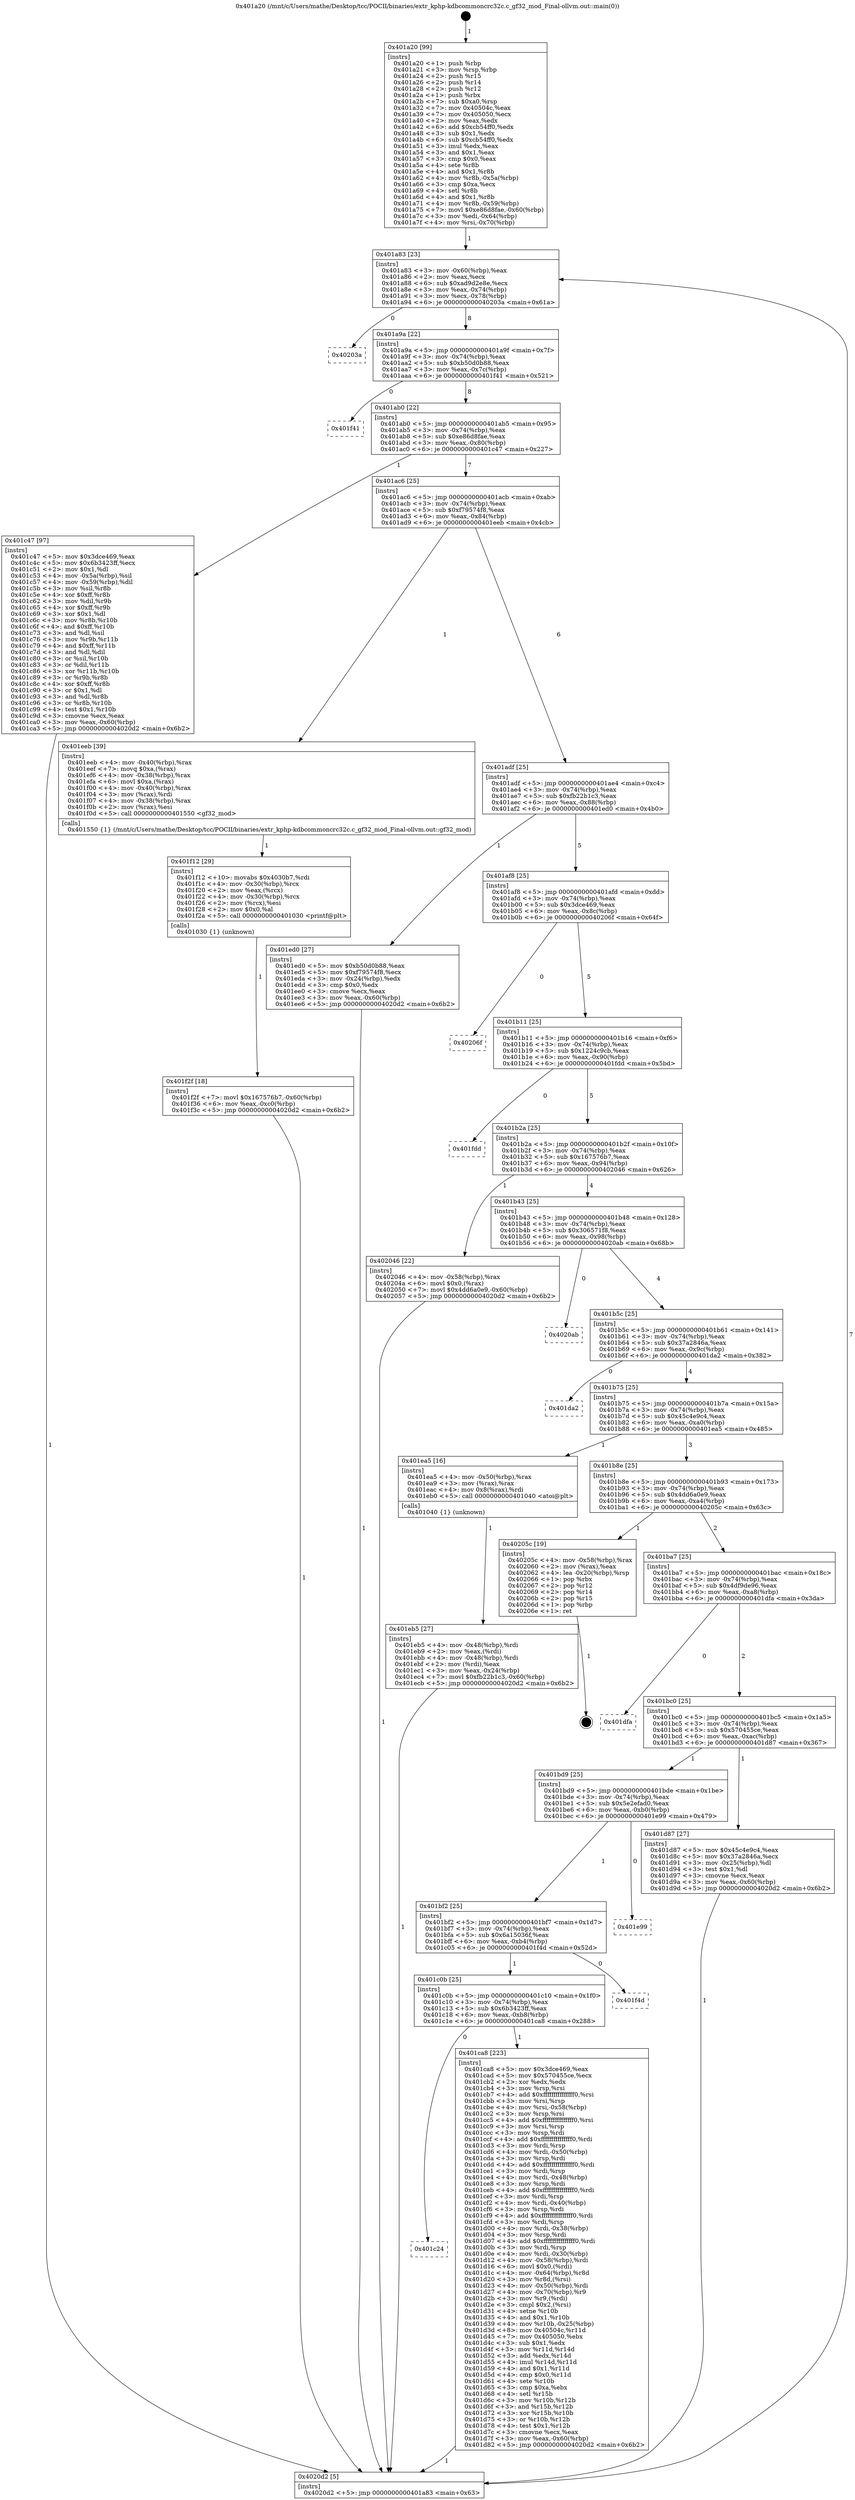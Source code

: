 digraph "0x401a20" {
  label = "0x401a20 (/mnt/c/Users/mathe/Desktop/tcc/POCII/binaries/extr_kphp-kdbcommoncrc32c.c_gf32_mod_Final-ollvm.out::main(0))"
  labelloc = "t"
  node[shape=record]

  Entry [label="",width=0.3,height=0.3,shape=circle,fillcolor=black,style=filled]
  "0x401a83" [label="{
     0x401a83 [23]\l
     | [instrs]\l
     &nbsp;&nbsp;0x401a83 \<+3\>: mov -0x60(%rbp),%eax\l
     &nbsp;&nbsp;0x401a86 \<+2\>: mov %eax,%ecx\l
     &nbsp;&nbsp;0x401a88 \<+6\>: sub $0xad9d2e8e,%ecx\l
     &nbsp;&nbsp;0x401a8e \<+3\>: mov %eax,-0x74(%rbp)\l
     &nbsp;&nbsp;0x401a91 \<+3\>: mov %ecx,-0x78(%rbp)\l
     &nbsp;&nbsp;0x401a94 \<+6\>: je 000000000040203a \<main+0x61a\>\l
  }"]
  "0x40203a" [label="{
     0x40203a\l
  }", style=dashed]
  "0x401a9a" [label="{
     0x401a9a [22]\l
     | [instrs]\l
     &nbsp;&nbsp;0x401a9a \<+5\>: jmp 0000000000401a9f \<main+0x7f\>\l
     &nbsp;&nbsp;0x401a9f \<+3\>: mov -0x74(%rbp),%eax\l
     &nbsp;&nbsp;0x401aa2 \<+5\>: sub $0xb50d0b88,%eax\l
     &nbsp;&nbsp;0x401aa7 \<+3\>: mov %eax,-0x7c(%rbp)\l
     &nbsp;&nbsp;0x401aaa \<+6\>: je 0000000000401f41 \<main+0x521\>\l
  }"]
  Exit [label="",width=0.3,height=0.3,shape=circle,fillcolor=black,style=filled,peripheries=2]
  "0x401f41" [label="{
     0x401f41\l
  }", style=dashed]
  "0x401ab0" [label="{
     0x401ab0 [22]\l
     | [instrs]\l
     &nbsp;&nbsp;0x401ab0 \<+5\>: jmp 0000000000401ab5 \<main+0x95\>\l
     &nbsp;&nbsp;0x401ab5 \<+3\>: mov -0x74(%rbp),%eax\l
     &nbsp;&nbsp;0x401ab8 \<+5\>: sub $0xe86d8fae,%eax\l
     &nbsp;&nbsp;0x401abd \<+3\>: mov %eax,-0x80(%rbp)\l
     &nbsp;&nbsp;0x401ac0 \<+6\>: je 0000000000401c47 \<main+0x227\>\l
  }"]
  "0x401f2f" [label="{
     0x401f2f [18]\l
     | [instrs]\l
     &nbsp;&nbsp;0x401f2f \<+7\>: movl $0x167576b7,-0x60(%rbp)\l
     &nbsp;&nbsp;0x401f36 \<+6\>: mov %eax,-0xc0(%rbp)\l
     &nbsp;&nbsp;0x401f3c \<+5\>: jmp 00000000004020d2 \<main+0x6b2\>\l
  }"]
  "0x401c47" [label="{
     0x401c47 [97]\l
     | [instrs]\l
     &nbsp;&nbsp;0x401c47 \<+5\>: mov $0x3dce469,%eax\l
     &nbsp;&nbsp;0x401c4c \<+5\>: mov $0x6b3423ff,%ecx\l
     &nbsp;&nbsp;0x401c51 \<+2\>: mov $0x1,%dl\l
     &nbsp;&nbsp;0x401c53 \<+4\>: mov -0x5a(%rbp),%sil\l
     &nbsp;&nbsp;0x401c57 \<+4\>: mov -0x59(%rbp),%dil\l
     &nbsp;&nbsp;0x401c5b \<+3\>: mov %sil,%r8b\l
     &nbsp;&nbsp;0x401c5e \<+4\>: xor $0xff,%r8b\l
     &nbsp;&nbsp;0x401c62 \<+3\>: mov %dil,%r9b\l
     &nbsp;&nbsp;0x401c65 \<+4\>: xor $0xff,%r9b\l
     &nbsp;&nbsp;0x401c69 \<+3\>: xor $0x1,%dl\l
     &nbsp;&nbsp;0x401c6c \<+3\>: mov %r8b,%r10b\l
     &nbsp;&nbsp;0x401c6f \<+4\>: and $0xff,%r10b\l
     &nbsp;&nbsp;0x401c73 \<+3\>: and %dl,%sil\l
     &nbsp;&nbsp;0x401c76 \<+3\>: mov %r9b,%r11b\l
     &nbsp;&nbsp;0x401c79 \<+4\>: and $0xff,%r11b\l
     &nbsp;&nbsp;0x401c7d \<+3\>: and %dl,%dil\l
     &nbsp;&nbsp;0x401c80 \<+3\>: or %sil,%r10b\l
     &nbsp;&nbsp;0x401c83 \<+3\>: or %dil,%r11b\l
     &nbsp;&nbsp;0x401c86 \<+3\>: xor %r11b,%r10b\l
     &nbsp;&nbsp;0x401c89 \<+3\>: or %r9b,%r8b\l
     &nbsp;&nbsp;0x401c8c \<+4\>: xor $0xff,%r8b\l
     &nbsp;&nbsp;0x401c90 \<+3\>: or $0x1,%dl\l
     &nbsp;&nbsp;0x401c93 \<+3\>: and %dl,%r8b\l
     &nbsp;&nbsp;0x401c96 \<+3\>: or %r8b,%r10b\l
     &nbsp;&nbsp;0x401c99 \<+4\>: test $0x1,%r10b\l
     &nbsp;&nbsp;0x401c9d \<+3\>: cmovne %ecx,%eax\l
     &nbsp;&nbsp;0x401ca0 \<+3\>: mov %eax,-0x60(%rbp)\l
     &nbsp;&nbsp;0x401ca3 \<+5\>: jmp 00000000004020d2 \<main+0x6b2\>\l
  }"]
  "0x401ac6" [label="{
     0x401ac6 [25]\l
     | [instrs]\l
     &nbsp;&nbsp;0x401ac6 \<+5\>: jmp 0000000000401acb \<main+0xab\>\l
     &nbsp;&nbsp;0x401acb \<+3\>: mov -0x74(%rbp),%eax\l
     &nbsp;&nbsp;0x401ace \<+5\>: sub $0xf79574f8,%eax\l
     &nbsp;&nbsp;0x401ad3 \<+6\>: mov %eax,-0x84(%rbp)\l
     &nbsp;&nbsp;0x401ad9 \<+6\>: je 0000000000401eeb \<main+0x4cb\>\l
  }"]
  "0x4020d2" [label="{
     0x4020d2 [5]\l
     | [instrs]\l
     &nbsp;&nbsp;0x4020d2 \<+5\>: jmp 0000000000401a83 \<main+0x63\>\l
  }"]
  "0x401a20" [label="{
     0x401a20 [99]\l
     | [instrs]\l
     &nbsp;&nbsp;0x401a20 \<+1\>: push %rbp\l
     &nbsp;&nbsp;0x401a21 \<+3\>: mov %rsp,%rbp\l
     &nbsp;&nbsp;0x401a24 \<+2\>: push %r15\l
     &nbsp;&nbsp;0x401a26 \<+2\>: push %r14\l
     &nbsp;&nbsp;0x401a28 \<+2\>: push %r12\l
     &nbsp;&nbsp;0x401a2a \<+1\>: push %rbx\l
     &nbsp;&nbsp;0x401a2b \<+7\>: sub $0xa0,%rsp\l
     &nbsp;&nbsp;0x401a32 \<+7\>: mov 0x40504c,%eax\l
     &nbsp;&nbsp;0x401a39 \<+7\>: mov 0x405050,%ecx\l
     &nbsp;&nbsp;0x401a40 \<+2\>: mov %eax,%edx\l
     &nbsp;&nbsp;0x401a42 \<+6\>: add $0xcb54ff0,%edx\l
     &nbsp;&nbsp;0x401a48 \<+3\>: sub $0x1,%edx\l
     &nbsp;&nbsp;0x401a4b \<+6\>: sub $0xcb54ff0,%edx\l
     &nbsp;&nbsp;0x401a51 \<+3\>: imul %edx,%eax\l
     &nbsp;&nbsp;0x401a54 \<+3\>: and $0x1,%eax\l
     &nbsp;&nbsp;0x401a57 \<+3\>: cmp $0x0,%eax\l
     &nbsp;&nbsp;0x401a5a \<+4\>: sete %r8b\l
     &nbsp;&nbsp;0x401a5e \<+4\>: and $0x1,%r8b\l
     &nbsp;&nbsp;0x401a62 \<+4\>: mov %r8b,-0x5a(%rbp)\l
     &nbsp;&nbsp;0x401a66 \<+3\>: cmp $0xa,%ecx\l
     &nbsp;&nbsp;0x401a69 \<+4\>: setl %r8b\l
     &nbsp;&nbsp;0x401a6d \<+4\>: and $0x1,%r8b\l
     &nbsp;&nbsp;0x401a71 \<+4\>: mov %r8b,-0x59(%rbp)\l
     &nbsp;&nbsp;0x401a75 \<+7\>: movl $0xe86d8fae,-0x60(%rbp)\l
     &nbsp;&nbsp;0x401a7c \<+3\>: mov %edi,-0x64(%rbp)\l
     &nbsp;&nbsp;0x401a7f \<+4\>: mov %rsi,-0x70(%rbp)\l
  }"]
  "0x401f12" [label="{
     0x401f12 [29]\l
     | [instrs]\l
     &nbsp;&nbsp;0x401f12 \<+10\>: movabs $0x4030b7,%rdi\l
     &nbsp;&nbsp;0x401f1c \<+4\>: mov -0x30(%rbp),%rcx\l
     &nbsp;&nbsp;0x401f20 \<+2\>: mov %eax,(%rcx)\l
     &nbsp;&nbsp;0x401f22 \<+4\>: mov -0x30(%rbp),%rcx\l
     &nbsp;&nbsp;0x401f26 \<+2\>: mov (%rcx),%esi\l
     &nbsp;&nbsp;0x401f28 \<+2\>: mov $0x0,%al\l
     &nbsp;&nbsp;0x401f2a \<+5\>: call 0000000000401030 \<printf@plt\>\l
     | [calls]\l
     &nbsp;&nbsp;0x401030 \{1\} (unknown)\l
  }"]
  "0x401eeb" [label="{
     0x401eeb [39]\l
     | [instrs]\l
     &nbsp;&nbsp;0x401eeb \<+4\>: mov -0x40(%rbp),%rax\l
     &nbsp;&nbsp;0x401eef \<+7\>: movq $0xa,(%rax)\l
     &nbsp;&nbsp;0x401ef6 \<+4\>: mov -0x38(%rbp),%rax\l
     &nbsp;&nbsp;0x401efa \<+6\>: movl $0xa,(%rax)\l
     &nbsp;&nbsp;0x401f00 \<+4\>: mov -0x40(%rbp),%rax\l
     &nbsp;&nbsp;0x401f04 \<+3\>: mov (%rax),%rdi\l
     &nbsp;&nbsp;0x401f07 \<+4\>: mov -0x38(%rbp),%rax\l
     &nbsp;&nbsp;0x401f0b \<+2\>: mov (%rax),%esi\l
     &nbsp;&nbsp;0x401f0d \<+5\>: call 0000000000401550 \<gf32_mod\>\l
     | [calls]\l
     &nbsp;&nbsp;0x401550 \{1\} (/mnt/c/Users/mathe/Desktop/tcc/POCII/binaries/extr_kphp-kdbcommoncrc32c.c_gf32_mod_Final-ollvm.out::gf32_mod)\l
  }"]
  "0x401adf" [label="{
     0x401adf [25]\l
     | [instrs]\l
     &nbsp;&nbsp;0x401adf \<+5\>: jmp 0000000000401ae4 \<main+0xc4\>\l
     &nbsp;&nbsp;0x401ae4 \<+3\>: mov -0x74(%rbp),%eax\l
     &nbsp;&nbsp;0x401ae7 \<+5\>: sub $0xfb22b1c3,%eax\l
     &nbsp;&nbsp;0x401aec \<+6\>: mov %eax,-0x88(%rbp)\l
     &nbsp;&nbsp;0x401af2 \<+6\>: je 0000000000401ed0 \<main+0x4b0\>\l
  }"]
  "0x401eb5" [label="{
     0x401eb5 [27]\l
     | [instrs]\l
     &nbsp;&nbsp;0x401eb5 \<+4\>: mov -0x48(%rbp),%rdi\l
     &nbsp;&nbsp;0x401eb9 \<+2\>: mov %eax,(%rdi)\l
     &nbsp;&nbsp;0x401ebb \<+4\>: mov -0x48(%rbp),%rdi\l
     &nbsp;&nbsp;0x401ebf \<+2\>: mov (%rdi),%eax\l
     &nbsp;&nbsp;0x401ec1 \<+3\>: mov %eax,-0x24(%rbp)\l
     &nbsp;&nbsp;0x401ec4 \<+7\>: movl $0xfb22b1c3,-0x60(%rbp)\l
     &nbsp;&nbsp;0x401ecb \<+5\>: jmp 00000000004020d2 \<main+0x6b2\>\l
  }"]
  "0x401ed0" [label="{
     0x401ed0 [27]\l
     | [instrs]\l
     &nbsp;&nbsp;0x401ed0 \<+5\>: mov $0xb50d0b88,%eax\l
     &nbsp;&nbsp;0x401ed5 \<+5\>: mov $0xf79574f8,%ecx\l
     &nbsp;&nbsp;0x401eda \<+3\>: mov -0x24(%rbp),%edx\l
     &nbsp;&nbsp;0x401edd \<+3\>: cmp $0x0,%edx\l
     &nbsp;&nbsp;0x401ee0 \<+3\>: cmove %ecx,%eax\l
     &nbsp;&nbsp;0x401ee3 \<+3\>: mov %eax,-0x60(%rbp)\l
     &nbsp;&nbsp;0x401ee6 \<+5\>: jmp 00000000004020d2 \<main+0x6b2\>\l
  }"]
  "0x401af8" [label="{
     0x401af8 [25]\l
     | [instrs]\l
     &nbsp;&nbsp;0x401af8 \<+5\>: jmp 0000000000401afd \<main+0xdd\>\l
     &nbsp;&nbsp;0x401afd \<+3\>: mov -0x74(%rbp),%eax\l
     &nbsp;&nbsp;0x401b00 \<+5\>: sub $0x3dce469,%eax\l
     &nbsp;&nbsp;0x401b05 \<+6\>: mov %eax,-0x8c(%rbp)\l
     &nbsp;&nbsp;0x401b0b \<+6\>: je 000000000040206f \<main+0x64f\>\l
  }"]
  "0x401c24" [label="{
     0x401c24\l
  }", style=dashed]
  "0x40206f" [label="{
     0x40206f\l
  }", style=dashed]
  "0x401b11" [label="{
     0x401b11 [25]\l
     | [instrs]\l
     &nbsp;&nbsp;0x401b11 \<+5\>: jmp 0000000000401b16 \<main+0xf6\>\l
     &nbsp;&nbsp;0x401b16 \<+3\>: mov -0x74(%rbp),%eax\l
     &nbsp;&nbsp;0x401b19 \<+5\>: sub $0x1224c9cb,%eax\l
     &nbsp;&nbsp;0x401b1e \<+6\>: mov %eax,-0x90(%rbp)\l
     &nbsp;&nbsp;0x401b24 \<+6\>: je 0000000000401fdd \<main+0x5bd\>\l
  }"]
  "0x401ca8" [label="{
     0x401ca8 [223]\l
     | [instrs]\l
     &nbsp;&nbsp;0x401ca8 \<+5\>: mov $0x3dce469,%eax\l
     &nbsp;&nbsp;0x401cad \<+5\>: mov $0x570455ce,%ecx\l
     &nbsp;&nbsp;0x401cb2 \<+2\>: xor %edx,%edx\l
     &nbsp;&nbsp;0x401cb4 \<+3\>: mov %rsp,%rsi\l
     &nbsp;&nbsp;0x401cb7 \<+4\>: add $0xfffffffffffffff0,%rsi\l
     &nbsp;&nbsp;0x401cbb \<+3\>: mov %rsi,%rsp\l
     &nbsp;&nbsp;0x401cbe \<+4\>: mov %rsi,-0x58(%rbp)\l
     &nbsp;&nbsp;0x401cc2 \<+3\>: mov %rsp,%rsi\l
     &nbsp;&nbsp;0x401cc5 \<+4\>: add $0xfffffffffffffff0,%rsi\l
     &nbsp;&nbsp;0x401cc9 \<+3\>: mov %rsi,%rsp\l
     &nbsp;&nbsp;0x401ccc \<+3\>: mov %rsp,%rdi\l
     &nbsp;&nbsp;0x401ccf \<+4\>: add $0xfffffffffffffff0,%rdi\l
     &nbsp;&nbsp;0x401cd3 \<+3\>: mov %rdi,%rsp\l
     &nbsp;&nbsp;0x401cd6 \<+4\>: mov %rdi,-0x50(%rbp)\l
     &nbsp;&nbsp;0x401cda \<+3\>: mov %rsp,%rdi\l
     &nbsp;&nbsp;0x401cdd \<+4\>: add $0xfffffffffffffff0,%rdi\l
     &nbsp;&nbsp;0x401ce1 \<+3\>: mov %rdi,%rsp\l
     &nbsp;&nbsp;0x401ce4 \<+4\>: mov %rdi,-0x48(%rbp)\l
     &nbsp;&nbsp;0x401ce8 \<+3\>: mov %rsp,%rdi\l
     &nbsp;&nbsp;0x401ceb \<+4\>: add $0xfffffffffffffff0,%rdi\l
     &nbsp;&nbsp;0x401cef \<+3\>: mov %rdi,%rsp\l
     &nbsp;&nbsp;0x401cf2 \<+4\>: mov %rdi,-0x40(%rbp)\l
     &nbsp;&nbsp;0x401cf6 \<+3\>: mov %rsp,%rdi\l
     &nbsp;&nbsp;0x401cf9 \<+4\>: add $0xfffffffffffffff0,%rdi\l
     &nbsp;&nbsp;0x401cfd \<+3\>: mov %rdi,%rsp\l
     &nbsp;&nbsp;0x401d00 \<+4\>: mov %rdi,-0x38(%rbp)\l
     &nbsp;&nbsp;0x401d04 \<+3\>: mov %rsp,%rdi\l
     &nbsp;&nbsp;0x401d07 \<+4\>: add $0xfffffffffffffff0,%rdi\l
     &nbsp;&nbsp;0x401d0b \<+3\>: mov %rdi,%rsp\l
     &nbsp;&nbsp;0x401d0e \<+4\>: mov %rdi,-0x30(%rbp)\l
     &nbsp;&nbsp;0x401d12 \<+4\>: mov -0x58(%rbp),%rdi\l
     &nbsp;&nbsp;0x401d16 \<+6\>: movl $0x0,(%rdi)\l
     &nbsp;&nbsp;0x401d1c \<+4\>: mov -0x64(%rbp),%r8d\l
     &nbsp;&nbsp;0x401d20 \<+3\>: mov %r8d,(%rsi)\l
     &nbsp;&nbsp;0x401d23 \<+4\>: mov -0x50(%rbp),%rdi\l
     &nbsp;&nbsp;0x401d27 \<+4\>: mov -0x70(%rbp),%r9\l
     &nbsp;&nbsp;0x401d2b \<+3\>: mov %r9,(%rdi)\l
     &nbsp;&nbsp;0x401d2e \<+3\>: cmpl $0x2,(%rsi)\l
     &nbsp;&nbsp;0x401d31 \<+4\>: setne %r10b\l
     &nbsp;&nbsp;0x401d35 \<+4\>: and $0x1,%r10b\l
     &nbsp;&nbsp;0x401d39 \<+4\>: mov %r10b,-0x25(%rbp)\l
     &nbsp;&nbsp;0x401d3d \<+8\>: mov 0x40504c,%r11d\l
     &nbsp;&nbsp;0x401d45 \<+7\>: mov 0x405050,%ebx\l
     &nbsp;&nbsp;0x401d4c \<+3\>: sub $0x1,%edx\l
     &nbsp;&nbsp;0x401d4f \<+3\>: mov %r11d,%r14d\l
     &nbsp;&nbsp;0x401d52 \<+3\>: add %edx,%r14d\l
     &nbsp;&nbsp;0x401d55 \<+4\>: imul %r14d,%r11d\l
     &nbsp;&nbsp;0x401d59 \<+4\>: and $0x1,%r11d\l
     &nbsp;&nbsp;0x401d5d \<+4\>: cmp $0x0,%r11d\l
     &nbsp;&nbsp;0x401d61 \<+4\>: sete %r10b\l
     &nbsp;&nbsp;0x401d65 \<+3\>: cmp $0xa,%ebx\l
     &nbsp;&nbsp;0x401d68 \<+4\>: setl %r15b\l
     &nbsp;&nbsp;0x401d6c \<+3\>: mov %r10b,%r12b\l
     &nbsp;&nbsp;0x401d6f \<+3\>: and %r15b,%r12b\l
     &nbsp;&nbsp;0x401d72 \<+3\>: xor %r15b,%r10b\l
     &nbsp;&nbsp;0x401d75 \<+3\>: or %r10b,%r12b\l
     &nbsp;&nbsp;0x401d78 \<+4\>: test $0x1,%r12b\l
     &nbsp;&nbsp;0x401d7c \<+3\>: cmovne %ecx,%eax\l
     &nbsp;&nbsp;0x401d7f \<+3\>: mov %eax,-0x60(%rbp)\l
     &nbsp;&nbsp;0x401d82 \<+5\>: jmp 00000000004020d2 \<main+0x6b2\>\l
  }"]
  "0x401fdd" [label="{
     0x401fdd\l
  }", style=dashed]
  "0x401b2a" [label="{
     0x401b2a [25]\l
     | [instrs]\l
     &nbsp;&nbsp;0x401b2a \<+5\>: jmp 0000000000401b2f \<main+0x10f\>\l
     &nbsp;&nbsp;0x401b2f \<+3\>: mov -0x74(%rbp),%eax\l
     &nbsp;&nbsp;0x401b32 \<+5\>: sub $0x167576b7,%eax\l
     &nbsp;&nbsp;0x401b37 \<+6\>: mov %eax,-0x94(%rbp)\l
     &nbsp;&nbsp;0x401b3d \<+6\>: je 0000000000402046 \<main+0x626\>\l
  }"]
  "0x401c0b" [label="{
     0x401c0b [25]\l
     | [instrs]\l
     &nbsp;&nbsp;0x401c0b \<+5\>: jmp 0000000000401c10 \<main+0x1f0\>\l
     &nbsp;&nbsp;0x401c10 \<+3\>: mov -0x74(%rbp),%eax\l
     &nbsp;&nbsp;0x401c13 \<+5\>: sub $0x6b3423ff,%eax\l
     &nbsp;&nbsp;0x401c18 \<+6\>: mov %eax,-0xb8(%rbp)\l
     &nbsp;&nbsp;0x401c1e \<+6\>: je 0000000000401ca8 \<main+0x288\>\l
  }"]
  "0x402046" [label="{
     0x402046 [22]\l
     | [instrs]\l
     &nbsp;&nbsp;0x402046 \<+4\>: mov -0x58(%rbp),%rax\l
     &nbsp;&nbsp;0x40204a \<+6\>: movl $0x0,(%rax)\l
     &nbsp;&nbsp;0x402050 \<+7\>: movl $0x4dd6a0e9,-0x60(%rbp)\l
     &nbsp;&nbsp;0x402057 \<+5\>: jmp 00000000004020d2 \<main+0x6b2\>\l
  }"]
  "0x401b43" [label="{
     0x401b43 [25]\l
     | [instrs]\l
     &nbsp;&nbsp;0x401b43 \<+5\>: jmp 0000000000401b48 \<main+0x128\>\l
     &nbsp;&nbsp;0x401b48 \<+3\>: mov -0x74(%rbp),%eax\l
     &nbsp;&nbsp;0x401b4b \<+5\>: sub $0x306571f8,%eax\l
     &nbsp;&nbsp;0x401b50 \<+6\>: mov %eax,-0x98(%rbp)\l
     &nbsp;&nbsp;0x401b56 \<+6\>: je 00000000004020ab \<main+0x68b\>\l
  }"]
  "0x401f4d" [label="{
     0x401f4d\l
  }", style=dashed]
  "0x4020ab" [label="{
     0x4020ab\l
  }", style=dashed]
  "0x401b5c" [label="{
     0x401b5c [25]\l
     | [instrs]\l
     &nbsp;&nbsp;0x401b5c \<+5\>: jmp 0000000000401b61 \<main+0x141\>\l
     &nbsp;&nbsp;0x401b61 \<+3\>: mov -0x74(%rbp),%eax\l
     &nbsp;&nbsp;0x401b64 \<+5\>: sub $0x37a2846a,%eax\l
     &nbsp;&nbsp;0x401b69 \<+6\>: mov %eax,-0x9c(%rbp)\l
     &nbsp;&nbsp;0x401b6f \<+6\>: je 0000000000401da2 \<main+0x382\>\l
  }"]
  "0x401bf2" [label="{
     0x401bf2 [25]\l
     | [instrs]\l
     &nbsp;&nbsp;0x401bf2 \<+5\>: jmp 0000000000401bf7 \<main+0x1d7\>\l
     &nbsp;&nbsp;0x401bf7 \<+3\>: mov -0x74(%rbp),%eax\l
     &nbsp;&nbsp;0x401bfa \<+5\>: sub $0x6a15036f,%eax\l
     &nbsp;&nbsp;0x401bff \<+6\>: mov %eax,-0xb4(%rbp)\l
     &nbsp;&nbsp;0x401c05 \<+6\>: je 0000000000401f4d \<main+0x52d\>\l
  }"]
  "0x401da2" [label="{
     0x401da2\l
  }", style=dashed]
  "0x401b75" [label="{
     0x401b75 [25]\l
     | [instrs]\l
     &nbsp;&nbsp;0x401b75 \<+5\>: jmp 0000000000401b7a \<main+0x15a\>\l
     &nbsp;&nbsp;0x401b7a \<+3\>: mov -0x74(%rbp),%eax\l
     &nbsp;&nbsp;0x401b7d \<+5\>: sub $0x45c4e9c4,%eax\l
     &nbsp;&nbsp;0x401b82 \<+6\>: mov %eax,-0xa0(%rbp)\l
     &nbsp;&nbsp;0x401b88 \<+6\>: je 0000000000401ea5 \<main+0x485\>\l
  }"]
  "0x401e99" [label="{
     0x401e99\l
  }", style=dashed]
  "0x401ea5" [label="{
     0x401ea5 [16]\l
     | [instrs]\l
     &nbsp;&nbsp;0x401ea5 \<+4\>: mov -0x50(%rbp),%rax\l
     &nbsp;&nbsp;0x401ea9 \<+3\>: mov (%rax),%rax\l
     &nbsp;&nbsp;0x401eac \<+4\>: mov 0x8(%rax),%rdi\l
     &nbsp;&nbsp;0x401eb0 \<+5\>: call 0000000000401040 \<atoi@plt\>\l
     | [calls]\l
     &nbsp;&nbsp;0x401040 \{1\} (unknown)\l
  }"]
  "0x401b8e" [label="{
     0x401b8e [25]\l
     | [instrs]\l
     &nbsp;&nbsp;0x401b8e \<+5\>: jmp 0000000000401b93 \<main+0x173\>\l
     &nbsp;&nbsp;0x401b93 \<+3\>: mov -0x74(%rbp),%eax\l
     &nbsp;&nbsp;0x401b96 \<+5\>: sub $0x4dd6a0e9,%eax\l
     &nbsp;&nbsp;0x401b9b \<+6\>: mov %eax,-0xa4(%rbp)\l
     &nbsp;&nbsp;0x401ba1 \<+6\>: je 000000000040205c \<main+0x63c\>\l
  }"]
  "0x401bd9" [label="{
     0x401bd9 [25]\l
     | [instrs]\l
     &nbsp;&nbsp;0x401bd9 \<+5\>: jmp 0000000000401bde \<main+0x1be\>\l
     &nbsp;&nbsp;0x401bde \<+3\>: mov -0x74(%rbp),%eax\l
     &nbsp;&nbsp;0x401be1 \<+5\>: sub $0x5e2efad0,%eax\l
     &nbsp;&nbsp;0x401be6 \<+6\>: mov %eax,-0xb0(%rbp)\l
     &nbsp;&nbsp;0x401bec \<+6\>: je 0000000000401e99 \<main+0x479\>\l
  }"]
  "0x40205c" [label="{
     0x40205c [19]\l
     | [instrs]\l
     &nbsp;&nbsp;0x40205c \<+4\>: mov -0x58(%rbp),%rax\l
     &nbsp;&nbsp;0x402060 \<+2\>: mov (%rax),%eax\l
     &nbsp;&nbsp;0x402062 \<+4\>: lea -0x20(%rbp),%rsp\l
     &nbsp;&nbsp;0x402066 \<+1\>: pop %rbx\l
     &nbsp;&nbsp;0x402067 \<+2\>: pop %r12\l
     &nbsp;&nbsp;0x402069 \<+2\>: pop %r14\l
     &nbsp;&nbsp;0x40206b \<+2\>: pop %r15\l
     &nbsp;&nbsp;0x40206d \<+1\>: pop %rbp\l
     &nbsp;&nbsp;0x40206e \<+1\>: ret\l
  }"]
  "0x401ba7" [label="{
     0x401ba7 [25]\l
     | [instrs]\l
     &nbsp;&nbsp;0x401ba7 \<+5\>: jmp 0000000000401bac \<main+0x18c\>\l
     &nbsp;&nbsp;0x401bac \<+3\>: mov -0x74(%rbp),%eax\l
     &nbsp;&nbsp;0x401baf \<+5\>: sub $0x4df9de96,%eax\l
     &nbsp;&nbsp;0x401bb4 \<+6\>: mov %eax,-0xa8(%rbp)\l
     &nbsp;&nbsp;0x401bba \<+6\>: je 0000000000401dfa \<main+0x3da\>\l
  }"]
  "0x401d87" [label="{
     0x401d87 [27]\l
     | [instrs]\l
     &nbsp;&nbsp;0x401d87 \<+5\>: mov $0x45c4e9c4,%eax\l
     &nbsp;&nbsp;0x401d8c \<+5\>: mov $0x37a2846a,%ecx\l
     &nbsp;&nbsp;0x401d91 \<+3\>: mov -0x25(%rbp),%dl\l
     &nbsp;&nbsp;0x401d94 \<+3\>: test $0x1,%dl\l
     &nbsp;&nbsp;0x401d97 \<+3\>: cmovne %ecx,%eax\l
     &nbsp;&nbsp;0x401d9a \<+3\>: mov %eax,-0x60(%rbp)\l
     &nbsp;&nbsp;0x401d9d \<+5\>: jmp 00000000004020d2 \<main+0x6b2\>\l
  }"]
  "0x401dfa" [label="{
     0x401dfa\l
  }", style=dashed]
  "0x401bc0" [label="{
     0x401bc0 [25]\l
     | [instrs]\l
     &nbsp;&nbsp;0x401bc0 \<+5\>: jmp 0000000000401bc5 \<main+0x1a5\>\l
     &nbsp;&nbsp;0x401bc5 \<+3\>: mov -0x74(%rbp),%eax\l
     &nbsp;&nbsp;0x401bc8 \<+5\>: sub $0x570455ce,%eax\l
     &nbsp;&nbsp;0x401bcd \<+6\>: mov %eax,-0xac(%rbp)\l
     &nbsp;&nbsp;0x401bd3 \<+6\>: je 0000000000401d87 \<main+0x367\>\l
  }"]
  Entry -> "0x401a20" [label=" 1"]
  "0x401a83" -> "0x40203a" [label=" 0"]
  "0x401a83" -> "0x401a9a" [label=" 8"]
  "0x40205c" -> Exit [label=" 1"]
  "0x401a9a" -> "0x401f41" [label=" 0"]
  "0x401a9a" -> "0x401ab0" [label=" 8"]
  "0x402046" -> "0x4020d2" [label=" 1"]
  "0x401ab0" -> "0x401c47" [label=" 1"]
  "0x401ab0" -> "0x401ac6" [label=" 7"]
  "0x401c47" -> "0x4020d2" [label=" 1"]
  "0x401a20" -> "0x401a83" [label=" 1"]
  "0x4020d2" -> "0x401a83" [label=" 7"]
  "0x401f2f" -> "0x4020d2" [label=" 1"]
  "0x401ac6" -> "0x401eeb" [label=" 1"]
  "0x401ac6" -> "0x401adf" [label=" 6"]
  "0x401f12" -> "0x401f2f" [label=" 1"]
  "0x401adf" -> "0x401ed0" [label=" 1"]
  "0x401adf" -> "0x401af8" [label=" 5"]
  "0x401eeb" -> "0x401f12" [label=" 1"]
  "0x401af8" -> "0x40206f" [label=" 0"]
  "0x401af8" -> "0x401b11" [label=" 5"]
  "0x401ed0" -> "0x4020d2" [label=" 1"]
  "0x401b11" -> "0x401fdd" [label=" 0"]
  "0x401b11" -> "0x401b2a" [label=" 5"]
  "0x401eb5" -> "0x4020d2" [label=" 1"]
  "0x401b2a" -> "0x402046" [label=" 1"]
  "0x401b2a" -> "0x401b43" [label=" 4"]
  "0x401d87" -> "0x4020d2" [label=" 1"]
  "0x401b43" -> "0x4020ab" [label=" 0"]
  "0x401b43" -> "0x401b5c" [label=" 4"]
  "0x401ca8" -> "0x4020d2" [label=" 1"]
  "0x401b5c" -> "0x401da2" [label=" 0"]
  "0x401b5c" -> "0x401b75" [label=" 4"]
  "0x401c0b" -> "0x401ca8" [label=" 1"]
  "0x401b75" -> "0x401ea5" [label=" 1"]
  "0x401b75" -> "0x401b8e" [label=" 3"]
  "0x401ea5" -> "0x401eb5" [label=" 1"]
  "0x401b8e" -> "0x40205c" [label=" 1"]
  "0x401b8e" -> "0x401ba7" [label=" 2"]
  "0x401bf2" -> "0x401f4d" [label=" 0"]
  "0x401ba7" -> "0x401dfa" [label=" 0"]
  "0x401ba7" -> "0x401bc0" [label=" 2"]
  "0x401c0b" -> "0x401c24" [label=" 0"]
  "0x401bc0" -> "0x401d87" [label=" 1"]
  "0x401bc0" -> "0x401bd9" [label=" 1"]
  "0x401bf2" -> "0x401c0b" [label=" 1"]
  "0x401bd9" -> "0x401e99" [label=" 0"]
  "0x401bd9" -> "0x401bf2" [label=" 1"]
}
